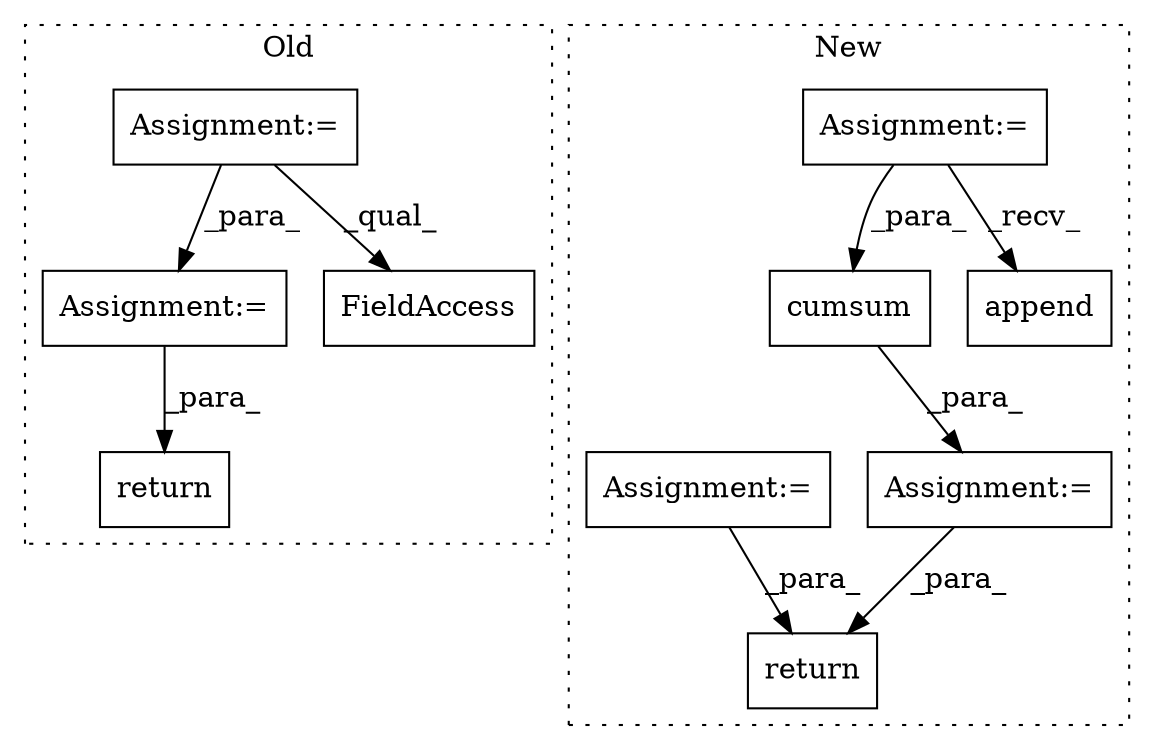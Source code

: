 digraph G {
subgraph cluster0 {
1 [label="return" a="41" s="1153" l="7" shape="box"];
4 [label="Assignment:=" a="7" s="1071" l="1" shape="box"];
7 [label="Assignment:=" a="7" s="460" l="1" shape="box"];
8 [label="FieldAccess" a="22" s="545" l="8" shape="box"];
label = "Old";
style="dotted";
}
subgraph cluster1 {
2 [label="cumsum" a="32" s="1292,1305" l="7,1" shape="box"];
3 [label="return" a="41" s="1378" l="7" shape="box"];
5 [label="Assignment:=" a="7" s="1285" l="1" shape="box"];
6 [label="Assignment:=" a="7" s="572" l="6" shape="box"];
9 [label="Assignment:=" a="7" s="1349" l="1" shape="box"];
10 [label="append" a="32" s="925,940" l="7,1" shape="box"];
label = "New";
style="dotted";
}
2 -> 5 [label="_para_"];
4 -> 1 [label="_para_"];
5 -> 3 [label="_para_"];
6 -> 10 [label="_recv_"];
6 -> 2 [label="_para_"];
7 -> 4 [label="_para_"];
7 -> 8 [label="_qual_"];
9 -> 3 [label="_para_"];
}